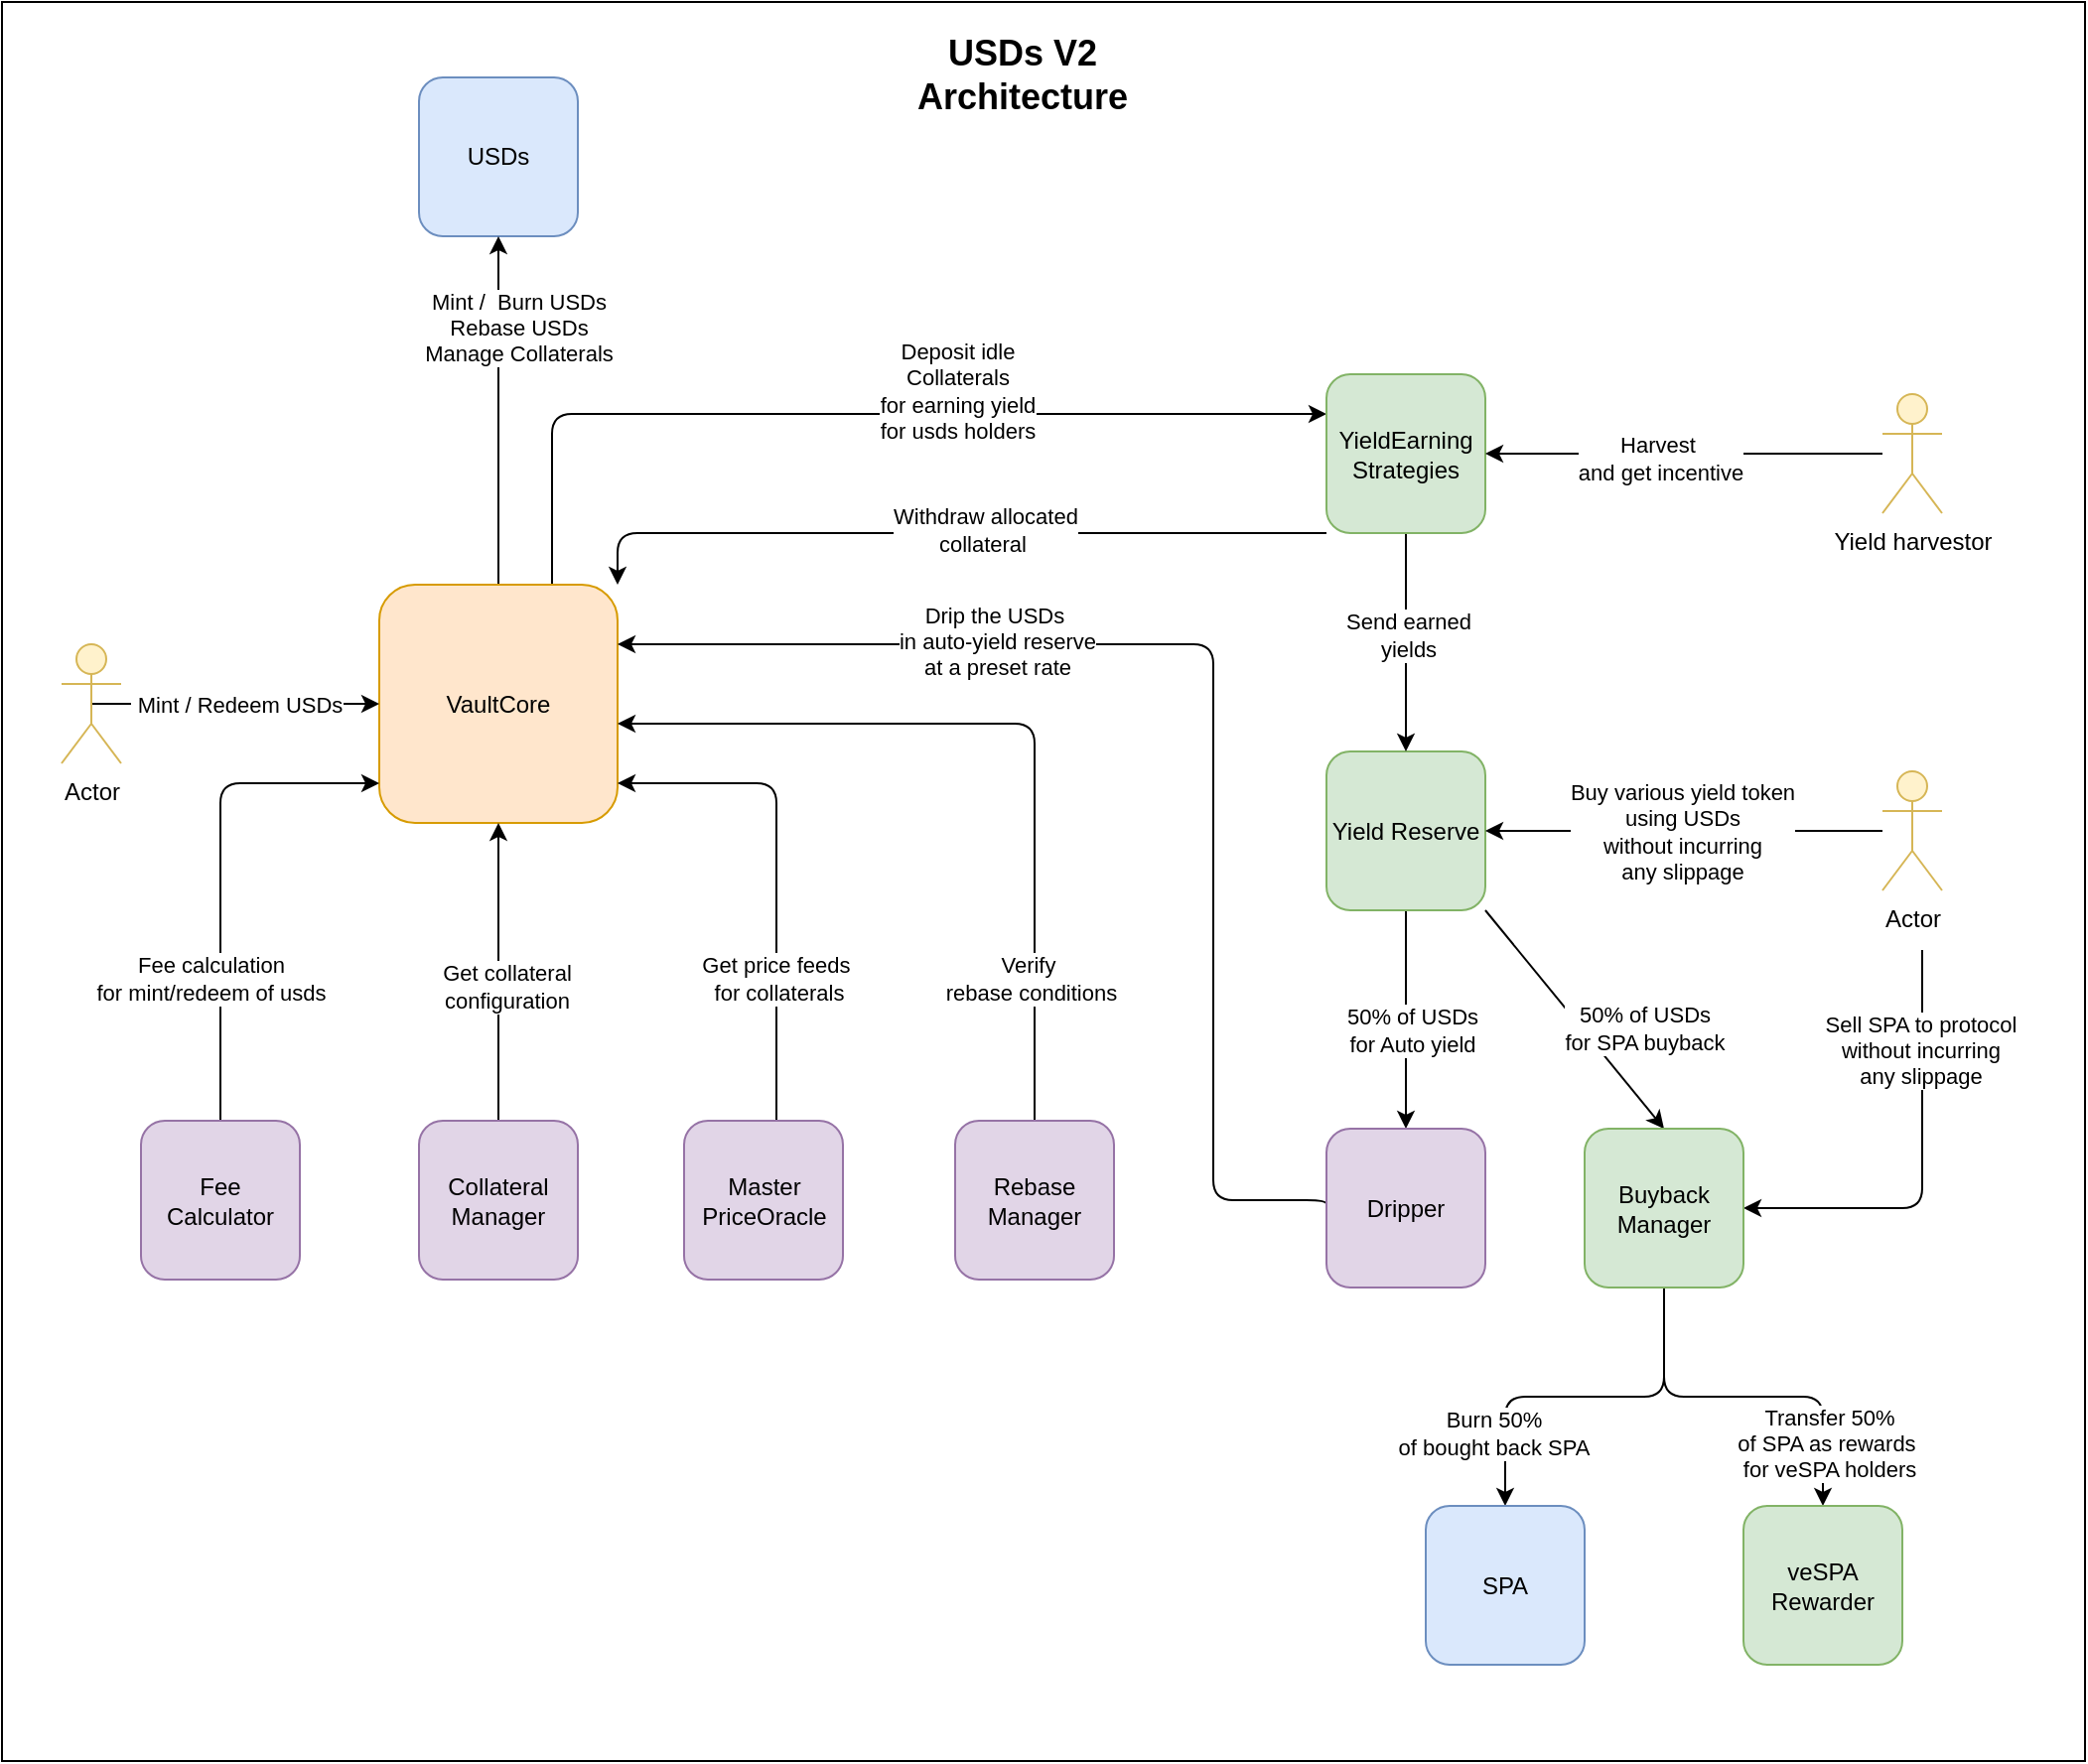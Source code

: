 <mxfile version="21.6.8" type="device">
  <diagram name="Page-1" id="EviniuX1Ltdm5HXk7WLD">
    <mxGraphModel dx="1489" dy="1093" grid="0" gridSize="10" guides="1" tooltips="1" connect="1" arrows="1" fold="1" page="1" pageScale="1" pageWidth="827" pageHeight="1169" math="0" shadow="0">
      <root>
        <mxCell id="0" />
        <mxCell id="1" parent="0" />
        <mxCell id="1mCdCc3LSYKOT6N_2Q-4-8" value="" style="rounded=0;whiteSpace=wrap;html=1;gradientDirection=east;gradientColor=none;fillColor=none;" vertex="1" parent="1">
          <mxGeometry x="36" y="26" width="1049" height="886" as="geometry" />
        </mxCell>
        <mxCell id="nnfW51y3eBxBFE6z6dwS-1" value="USDs" style="whiteSpace=wrap;html=1;aspect=fixed;fillColor=#dae8fc;strokeColor=#6c8ebf;rounded=1;" parent="1" vertex="1">
          <mxGeometry x="246" y="64" width="80" height="80" as="geometry" />
        </mxCell>
        <mxCell id="nnfW51y3eBxBFE6z6dwS-3" style="edgeStyle=orthogonalEdgeStyle;orthogonalLoop=1;jettySize=auto;html=1;exitX=0.5;exitY=0;exitDx=0;exitDy=0;entryX=0.5;entryY=1;entryDx=0;entryDy=0;rounded=1;" parent="1" source="nnfW51y3eBxBFE6z6dwS-2" target="nnfW51y3eBxBFE6z6dwS-1" edge="1">
          <mxGeometry relative="1" as="geometry" />
        </mxCell>
        <mxCell id="4KYoHvVteKYBKhFlibQs-3" value="Mint /&amp;nbsp; Burn USDs&lt;br&gt;Rebase USDs&lt;br&gt;Manage Collaterals" style="edgeLabel;html=1;align=center;verticalAlign=middle;resizable=0;points=[];" parent="nnfW51y3eBxBFE6z6dwS-3" vertex="1" connectable="0">
          <mxGeometry x="-0.183" y="2" relative="1" as="geometry">
            <mxPoint x="12" y="-58" as="offset" />
          </mxGeometry>
        </mxCell>
        <mxCell id="4KYoHvVteKYBKhFlibQs-5" style="edgeStyle=orthogonalEdgeStyle;orthogonalLoop=1;jettySize=auto;html=1;exitX=0.75;exitY=0;exitDx=0;exitDy=0;entryX=0;entryY=0.25;entryDx=0;entryDy=0;rounded=1;" parent="1" target="4KYoHvVteKYBKhFlibQs-4" edge="1">
          <mxGeometry relative="1" as="geometry">
            <mxPoint x="313" y="319.5" as="sourcePoint" />
            <mxPoint x="643" y="249.5" as="targetPoint" />
            <Array as="points">
              <mxPoint x="313" y="233.5" />
            </Array>
          </mxGeometry>
        </mxCell>
        <mxCell id="4KYoHvVteKYBKhFlibQs-6" value="Deposit idle&lt;br&gt;Collaterals&lt;br&gt;for earning yield &lt;br&gt;for usds holders" style="edgeLabel;html=1;align=center;verticalAlign=middle;resizable=0;points=[];" parent="4KYoHvVteKYBKhFlibQs-5" vertex="1" connectable="0">
          <mxGeometry x="-0.127" y="1" relative="1" as="geometry">
            <mxPoint x="82" y="-11" as="offset" />
          </mxGeometry>
        </mxCell>
        <mxCell id="nnfW51y3eBxBFE6z6dwS-2" value="VaultCore" style="whiteSpace=wrap;html=1;aspect=fixed;fillColor=#ffe6cc;strokeColor=#d79b00;rounded=1;" parent="1" vertex="1">
          <mxGeometry x="226" y="319.5" width="120" height="120" as="geometry" />
        </mxCell>
        <mxCell id="nnfW51y3eBxBFE6z6dwS-15" style="edgeStyle=orthogonalEdgeStyle;rounded=0;orthogonalLoop=1;jettySize=auto;html=1;entryX=0.5;entryY=1;entryDx=0;entryDy=0;" parent="1" source="nnfW51y3eBxBFE6z6dwS-4" target="nnfW51y3eBxBFE6z6dwS-2" edge="1">
          <mxGeometry relative="1" as="geometry" />
        </mxCell>
        <mxCell id="nnfW51y3eBxBFE6z6dwS-16" value="Get collateral &lt;br&gt;configuration" style="edgeLabel;html=1;align=center;verticalAlign=middle;resizable=0;points=[];" parent="nnfW51y3eBxBFE6z6dwS-15" vertex="1" connectable="0">
          <mxGeometry x="0.075" y="-4" relative="1" as="geometry">
            <mxPoint y="13" as="offset" />
          </mxGeometry>
        </mxCell>
        <mxCell id="nnfW51y3eBxBFE6z6dwS-4" value="Collateral&lt;br&gt;Manager" style="whiteSpace=wrap;html=1;aspect=fixed;fillColor=#e1d5e7;strokeColor=#9673a6;rounded=1;" parent="1" vertex="1">
          <mxGeometry x="246" y="589.5" width="80" height="80" as="geometry" />
        </mxCell>
        <mxCell id="4KYoHvVteKYBKhFlibQs-7" style="edgeStyle=orthogonalEdgeStyle;orthogonalLoop=1;jettySize=auto;html=1;rounded=1;" parent="1" source="nnfW51y3eBxBFE6z6dwS-5" edge="1">
          <mxGeometry relative="1" as="geometry">
            <mxPoint x="346" y="419.5" as="targetPoint" />
            <Array as="points">
              <mxPoint x="426" y="419.5" />
              <mxPoint x="346" y="419.5" />
            </Array>
          </mxGeometry>
        </mxCell>
        <mxCell id="4KYoHvVteKYBKhFlibQs-8" value="Get price feeds&amp;nbsp;&lt;br&gt;for collaterals" style="edgeLabel;html=1;align=center;verticalAlign=middle;resizable=0;points=[];" parent="4KYoHvVteKYBKhFlibQs-7" vertex="1" connectable="0">
          <mxGeometry x="-0.423" y="-1" relative="1" as="geometry">
            <mxPoint as="offset" />
          </mxGeometry>
        </mxCell>
        <mxCell id="nnfW51y3eBxBFE6z6dwS-5" value="Master&lt;br&gt;PriceOracle&lt;br&gt;" style="whiteSpace=wrap;html=1;aspect=fixed;fillColor=#e1d5e7;strokeColor=#9673a6;rounded=1;" parent="1" vertex="1">
          <mxGeometry x="379.5" y="589.5" width="80" height="80" as="geometry" />
        </mxCell>
        <mxCell id="4KYoHvVteKYBKhFlibQs-1" style="edgeStyle=orthogonalEdgeStyle;orthogonalLoop=1;jettySize=auto;html=1;rounded=1;" parent="1" source="nnfW51y3eBxBFE6z6dwS-6" edge="1">
          <mxGeometry relative="1" as="geometry">
            <mxPoint x="226" y="419.5" as="targetPoint" />
            <Array as="points">
              <mxPoint x="146" y="419.5" />
            </Array>
          </mxGeometry>
        </mxCell>
        <mxCell id="4KYoHvVteKYBKhFlibQs-2" value="Fee calculation &lt;br&gt;for mint/redeem of usds" style="edgeLabel;html=1;align=center;verticalAlign=middle;resizable=0;points=[];" parent="4KYoHvVteKYBKhFlibQs-1" vertex="1" connectable="0">
          <mxGeometry y="-2" relative="1" as="geometry">
            <mxPoint x="-7" y="53" as="offset" />
          </mxGeometry>
        </mxCell>
        <mxCell id="nnfW51y3eBxBFE6z6dwS-6" value="Fee &lt;br&gt;Calculator" style="whiteSpace=wrap;html=1;aspect=fixed;fillColor=#e1d5e7;strokeColor=#9673a6;rounded=1;" parent="1" vertex="1">
          <mxGeometry x="106" y="589.5" width="80" height="80" as="geometry" />
        </mxCell>
        <mxCell id="4KYoHvVteKYBKhFlibQs-44" style="edgeStyle=orthogonalEdgeStyle;orthogonalLoop=1;jettySize=auto;html=1;rounded=1;" parent="1" source="nnfW51y3eBxBFE6z6dwS-7" edge="1">
          <mxGeometry relative="1" as="geometry">
            <mxPoint x="346" y="389.5" as="targetPoint" />
            <Array as="points">
              <mxPoint x="556" y="389.5" />
              <mxPoint x="346" y="389.5" />
            </Array>
          </mxGeometry>
        </mxCell>
        <mxCell id="4KYoHvVteKYBKhFlibQs-45" value="Verify&amp;nbsp;&lt;br&gt;rebase conditions" style="edgeLabel;html=1;align=center;verticalAlign=middle;resizable=0;points=[];" parent="4KYoHvVteKYBKhFlibQs-44" vertex="1" connectable="0">
          <mxGeometry x="-0.649" y="2" relative="1" as="geometry">
            <mxPoint as="offset" />
          </mxGeometry>
        </mxCell>
        <mxCell id="nnfW51y3eBxBFE6z6dwS-7" value="Rebase&lt;br&gt;Manager" style="whiteSpace=wrap;html=1;aspect=fixed;fillColor=#e1d5e7;strokeColor=#9673a6;rounded=1;" parent="1" vertex="1">
          <mxGeometry x="516" y="589.5" width="80" height="80" as="geometry" />
        </mxCell>
        <mxCell id="4KYoHvVteKYBKhFlibQs-22" style="rounded=0;orthogonalLoop=1;jettySize=auto;html=1;entryX=0.5;entryY=0;entryDx=0;entryDy=0;" parent="1" source="nnfW51y3eBxBFE6z6dwS-8" target="nnfW51y3eBxBFE6z6dwS-10" edge="1">
          <mxGeometry relative="1" as="geometry" />
        </mxCell>
        <mxCell id="4KYoHvVteKYBKhFlibQs-27" value="50% of USDs&lt;br&gt;for Auto yield" style="edgeLabel;html=1;align=center;verticalAlign=middle;resizable=0;points=[];" parent="4KYoHvVteKYBKhFlibQs-22" vertex="1" connectable="0">
          <mxGeometry x="0.091" y="3" relative="1" as="geometry">
            <mxPoint as="offset" />
          </mxGeometry>
        </mxCell>
        <mxCell id="4KYoHvVteKYBKhFlibQs-26" value="50% of USDs&lt;br&gt;for SPA buyback" style="rounded=0;orthogonalLoop=1;jettySize=auto;html=1;exitX=1;exitY=1;exitDx=0;exitDy=0;entryX=0.5;entryY=0;entryDx=0;entryDy=0;" parent="1" source="nnfW51y3eBxBFE6z6dwS-8" target="4KYoHvVteKYBKhFlibQs-25" edge="1">
          <mxGeometry x="0.366" y="24" relative="1" as="geometry">
            <mxPoint as="offset" />
          </mxGeometry>
        </mxCell>
        <mxCell id="nnfW51y3eBxBFE6z6dwS-8" value="Yield Reserve" style="whiteSpace=wrap;html=1;aspect=fixed;fillColor=#d5e8d4;strokeColor=#82b366;rounded=1;" parent="1" vertex="1">
          <mxGeometry x="703" y="403.5" width="80" height="80" as="geometry" />
        </mxCell>
        <mxCell id="4KYoHvVteKYBKhFlibQs-34" style="edgeStyle=orthogonalEdgeStyle;orthogonalLoop=1;jettySize=auto;html=1;exitX=0;exitY=0.5;exitDx=0;exitDy=0;entryX=1;entryY=0.25;entryDx=0;entryDy=0;rounded=1;" parent="1" source="nnfW51y3eBxBFE6z6dwS-10" target="nnfW51y3eBxBFE6z6dwS-2" edge="1">
          <mxGeometry relative="1" as="geometry">
            <Array as="points">
              <mxPoint x="703" y="629.5" />
              <mxPoint x="646" y="629.5" />
              <mxPoint x="646" y="349.5" />
            </Array>
          </mxGeometry>
        </mxCell>
        <mxCell id="4KYoHvVteKYBKhFlibQs-35" value="Drip the USDs&amp;nbsp;&lt;br&gt;in auto-yield reserve&lt;br&gt;at a preset rate" style="edgeLabel;html=1;align=center;verticalAlign=middle;resizable=0;points=[];" parent="4KYoHvVteKYBKhFlibQs-34" vertex="1" connectable="0">
          <mxGeometry x="0.328" y="-2" relative="1" as="geometry">
            <mxPoint x="-25" as="offset" />
          </mxGeometry>
        </mxCell>
        <mxCell id="nnfW51y3eBxBFE6z6dwS-10" value="Dripper" style="whiteSpace=wrap;html=1;aspect=fixed;fillColor=#e1d5e7;strokeColor=#9673a6;rounded=1;" parent="1" vertex="1">
          <mxGeometry x="703" y="593.5" width="80" height="80" as="geometry" />
        </mxCell>
        <mxCell id="nnfW51y3eBxBFE6z6dwS-12" value="&amp;nbsp;Mint / Redeem USDs" style="edgeStyle=orthogonalEdgeStyle;rounded=0;orthogonalLoop=1;jettySize=auto;html=1;exitX=0.5;exitY=0.5;exitDx=0;exitDy=0;exitPerimeter=0;" parent="1" source="nnfW51y3eBxBFE6z6dwS-11" target="nnfW51y3eBxBFE6z6dwS-2" edge="1">
          <mxGeometry relative="1" as="geometry" />
        </mxCell>
        <mxCell id="nnfW51y3eBxBFE6z6dwS-11" value="Actor" style="shape=umlActor;verticalLabelPosition=bottom;verticalAlign=top;html=1;outlineConnect=0;fillColor=#fff2cc;strokeColor=#d6b656;" parent="1" vertex="1">
          <mxGeometry x="66" y="349.5" width="30" height="60" as="geometry" />
        </mxCell>
        <mxCell id="4KYoHvVteKYBKhFlibQs-14" style="edgeStyle=orthogonalEdgeStyle;rounded=0;orthogonalLoop=1;jettySize=auto;html=1;exitX=0.5;exitY=1;exitDx=0;exitDy=0;" parent="1" source="4KYoHvVteKYBKhFlibQs-4" target="nnfW51y3eBxBFE6z6dwS-8" edge="1">
          <mxGeometry relative="1" as="geometry" />
        </mxCell>
        <mxCell id="4KYoHvVteKYBKhFlibQs-15" value="Send earned &lt;br&gt;yields" style="edgeLabel;html=1;align=center;verticalAlign=middle;resizable=0;points=[];" parent="4KYoHvVteKYBKhFlibQs-14" vertex="1" connectable="0">
          <mxGeometry x="-0.06" y="1" relative="1" as="geometry">
            <mxPoint as="offset" />
          </mxGeometry>
        </mxCell>
        <mxCell id="1mCdCc3LSYKOT6N_2Q-4-1" style="edgeStyle=orthogonalEdgeStyle;orthogonalLoop=1;jettySize=auto;html=1;exitX=0;exitY=1;exitDx=0;exitDy=0;entryX=1;entryY=0;entryDx=0;entryDy=0;rounded=1;" edge="1" parent="1" source="4KYoHvVteKYBKhFlibQs-4" target="nnfW51y3eBxBFE6z6dwS-2">
          <mxGeometry relative="1" as="geometry">
            <Array as="points">
              <mxPoint x="346" y="293.5" />
            </Array>
          </mxGeometry>
        </mxCell>
        <mxCell id="1mCdCc3LSYKOT6N_2Q-4-5" value="Withdraw allocated &lt;br&gt;collateral&amp;nbsp;" style="edgeLabel;html=1;align=center;verticalAlign=middle;resizable=0;points=[];" vertex="1" connectable="0" parent="1mCdCc3LSYKOT6N_2Q-4-1">
          <mxGeometry x="-0.429" y="1" relative="1" as="geometry">
            <mxPoint x="-63" y="-3" as="offset" />
          </mxGeometry>
        </mxCell>
        <mxCell id="4KYoHvVteKYBKhFlibQs-4" value="YieldEarning&lt;br&gt;Strategies" style="whiteSpace=wrap;html=1;aspect=fixed;fillColor=#d5e8d4;strokeColor=#82b366;rounded=1;" parent="1" vertex="1">
          <mxGeometry x="703" y="213.5" width="80" height="80" as="geometry" />
        </mxCell>
        <mxCell id="4KYoHvVteKYBKhFlibQs-12" style="edgeStyle=orthogonalEdgeStyle;rounded=0;orthogonalLoop=1;jettySize=auto;html=1;entryX=1;entryY=0.5;entryDx=0;entryDy=0;" parent="1" source="4KYoHvVteKYBKhFlibQs-9" target="4KYoHvVteKYBKhFlibQs-4" edge="1">
          <mxGeometry relative="1" as="geometry" />
        </mxCell>
        <mxCell id="4KYoHvVteKYBKhFlibQs-13" value="Harvest&amp;nbsp;&lt;br&gt;and get incentive" style="edgeLabel;html=1;align=center;verticalAlign=middle;resizable=0;points=[];" parent="4KYoHvVteKYBKhFlibQs-12" vertex="1" connectable="0">
          <mxGeometry x="0.124" y="2" relative="1" as="geometry">
            <mxPoint as="offset" />
          </mxGeometry>
        </mxCell>
        <mxCell id="4KYoHvVteKYBKhFlibQs-9" value="Yield harvestor" style="shape=umlActor;verticalLabelPosition=bottom;verticalAlign=top;html=1;outlineConnect=0;fillColor=#fff2cc;strokeColor=#d6b656;" parent="1" vertex="1">
          <mxGeometry x="983" y="223.5" width="30" height="60" as="geometry" />
        </mxCell>
        <mxCell id="4KYoHvVteKYBKhFlibQs-17" style="edgeStyle=orthogonalEdgeStyle;rounded=0;orthogonalLoop=1;jettySize=auto;html=1;" parent="1" source="4KYoHvVteKYBKhFlibQs-16" target="nnfW51y3eBxBFE6z6dwS-8" edge="1">
          <mxGeometry relative="1" as="geometry" />
        </mxCell>
        <mxCell id="4KYoHvVteKYBKhFlibQs-18" value="Buy various yield token &lt;br&gt;using USDs&lt;br&gt;without incurring &lt;br&gt;any slippage" style="edgeLabel;html=1;align=center;verticalAlign=middle;resizable=0;points=[];" parent="4KYoHvVteKYBKhFlibQs-17" vertex="1" connectable="0">
          <mxGeometry x="0.323" relative="1" as="geometry">
            <mxPoint x="31" as="offset" />
          </mxGeometry>
        </mxCell>
        <mxCell id="4KYoHvVteKYBKhFlibQs-28" style="edgeStyle=orthogonalEdgeStyle;rounded=1;orthogonalLoop=1;jettySize=auto;html=1;entryX=1;entryY=0.5;entryDx=0;entryDy=0;" parent="1" edge="1">
          <mxGeometry relative="1" as="geometry">
            <mxPoint x="1003" y="503.5" as="sourcePoint" />
            <mxPoint x="913" y="633.5" as="targetPoint" />
            <Array as="points">
              <mxPoint x="1003" y="633.5" />
            </Array>
          </mxGeometry>
        </mxCell>
        <mxCell id="4KYoHvVteKYBKhFlibQs-29" value="Sell SPA to protocol&lt;br&gt;without incurring &lt;br&gt;any slippage" style="edgeLabel;html=1;align=center;verticalAlign=middle;resizable=0;points=[];" parent="4KYoHvVteKYBKhFlibQs-28" vertex="1" connectable="0">
          <mxGeometry x="-0.209" y="-1" relative="1" as="geometry">
            <mxPoint y="-37" as="offset" />
          </mxGeometry>
        </mxCell>
        <mxCell id="4KYoHvVteKYBKhFlibQs-16" value="Actor" style="shape=umlActor;verticalLabelPosition=bottom;verticalAlign=top;html=1;outlineConnect=0;fillColor=#fff2cc;strokeColor=#d6b656;" parent="1" vertex="1">
          <mxGeometry x="983" y="413.5" width="30" height="60" as="geometry" />
        </mxCell>
        <mxCell id="4KYoHvVteKYBKhFlibQs-37" style="edgeStyle=orthogonalEdgeStyle;rounded=1;orthogonalLoop=1;jettySize=auto;html=1;" parent="1" source="4KYoHvVteKYBKhFlibQs-25" target="4KYoHvVteKYBKhFlibQs-36" edge="1">
          <mxGeometry relative="1" as="geometry" />
        </mxCell>
        <mxCell id="4KYoHvVteKYBKhFlibQs-41" value="Transfer 50%&lt;br&gt;of SPA as rewards&amp;nbsp;&lt;br&gt;for veSPA holders" style="edgeLabel;html=1;align=center;verticalAlign=middle;resizable=0;points=[];" parent="4KYoHvVteKYBKhFlibQs-37" vertex="1" connectable="0">
          <mxGeometry x="0.221" y="-2" relative="1" as="geometry">
            <mxPoint x="22" y="21" as="offset" />
          </mxGeometry>
        </mxCell>
        <mxCell id="4KYoHvVteKYBKhFlibQs-39" style="edgeStyle=orthogonalEdgeStyle;rounded=1;orthogonalLoop=1;jettySize=auto;html=1;" parent="1" source="4KYoHvVteKYBKhFlibQs-25" target="4KYoHvVteKYBKhFlibQs-38" edge="1">
          <mxGeometry relative="1" as="geometry" />
        </mxCell>
        <mxCell id="4KYoHvVteKYBKhFlibQs-40" value="Burn 50% &lt;br&gt;of bought back SPA" style="edgeLabel;html=1;align=center;verticalAlign=middle;resizable=0;points=[];" parent="4KYoHvVteKYBKhFlibQs-39" vertex="1" connectable="0">
          <mxGeometry x="0.484" relative="1" as="geometry">
            <mxPoint x="-6" y="12" as="offset" />
          </mxGeometry>
        </mxCell>
        <mxCell id="4KYoHvVteKYBKhFlibQs-25" value="Buyback&lt;br&gt;Manager" style="whiteSpace=wrap;html=1;aspect=fixed;fillColor=#d5e8d4;strokeColor=#82b366;rounded=1;" parent="1" vertex="1">
          <mxGeometry x="833" y="593.5" width="80" height="80" as="geometry" />
        </mxCell>
        <mxCell id="4KYoHvVteKYBKhFlibQs-36" value="veSPA Rewarder" style="whiteSpace=wrap;html=1;aspect=fixed;fillColor=#d5e8d4;strokeColor=#82b366;rounded=1;" parent="1" vertex="1">
          <mxGeometry x="913" y="783.5" width="80" height="80" as="geometry" />
        </mxCell>
        <mxCell id="4KYoHvVteKYBKhFlibQs-38" value="SPA" style="whiteSpace=wrap;html=1;aspect=fixed;fillColor=#dae8fc;strokeColor=#6c8ebf;rounded=1;" parent="1" vertex="1">
          <mxGeometry x="753" y="783.5" width="80" height="80" as="geometry" />
        </mxCell>
        <mxCell id="1mCdCc3LSYKOT6N_2Q-4-27" value="&lt;h2&gt;&lt;b&gt;USDs V2 Architecture&lt;/b&gt;&lt;/h2&gt;" style="text;html=1;strokeColor=none;fillColor=none;align=center;verticalAlign=middle;whiteSpace=wrap;rounded=0;" vertex="1" parent="1">
          <mxGeometry x="459.5" y="48" width="180" height="30" as="geometry" />
        </mxCell>
      </root>
    </mxGraphModel>
  </diagram>
</mxfile>

